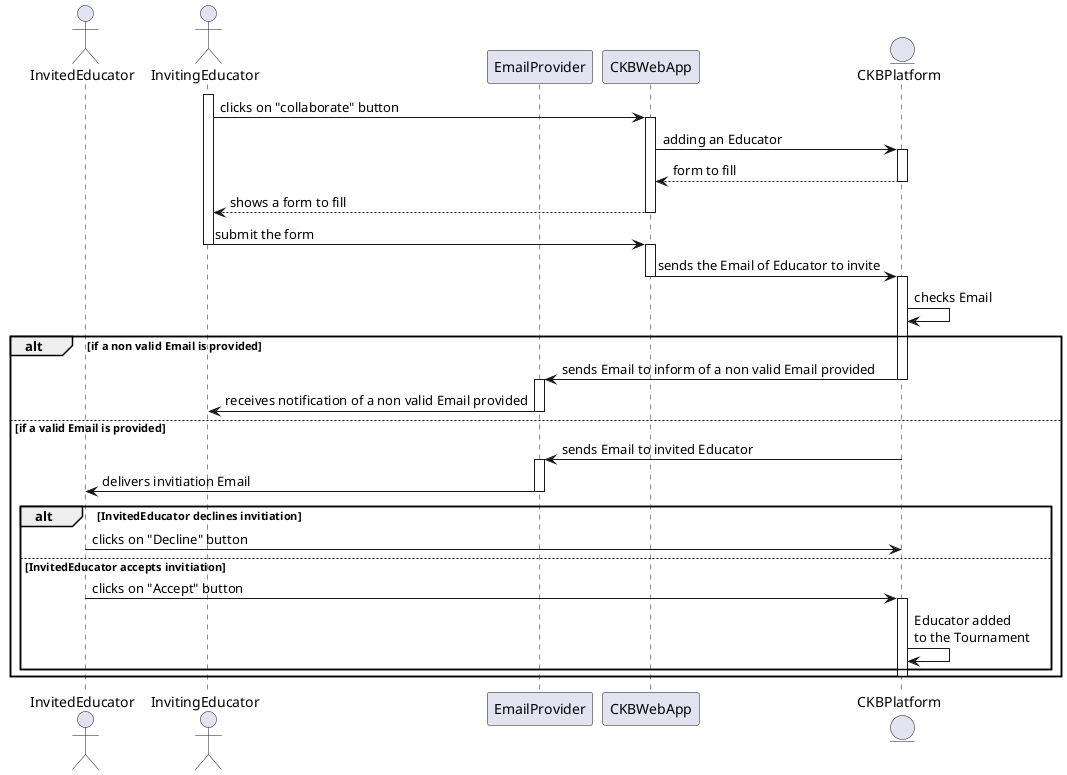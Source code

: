 @startuml



actor InvitedEducator as UB
actor InvitingEducator as UA
participant EmailProvider as E
participant CKBWebApp as A
entity CKBPlatform as P

activate UA
UA -> A: clicks on "collaborate" button
activate A
A -> P: adding an Educator
activate P
P --> A: form to fill
deactivate P
UA <-- A: shows a form to fill 
deactivate A
UA -> A: submit the form
deactivate UA
activate A
A -> P: sends the Email of Educator to invite
deactivate A
activate P
P -> P: checks Email

alt if a non valid Email is provided
    P -> E: sends Email to inform of a non valid Email provided
    deactivate P
    activate E
    E -> UA: receives notification of a non valid Email provided
    deactivate E
else if a valid Email is provided
    P -> E: sends Email to invited Educator
    activate E
    E -> UB: delivers invitiation Email
    deactivate E

    alt InvitedEducator declines invitiation
        UB -> P: clicks on "Decline" button
    else InvitedEducator accepts invitiation
        UB -> P: clicks on "Accept" button
        activate P
        P -> P: Educator added \nto the Tournament
    end
    deactivate P
end 

@enduml